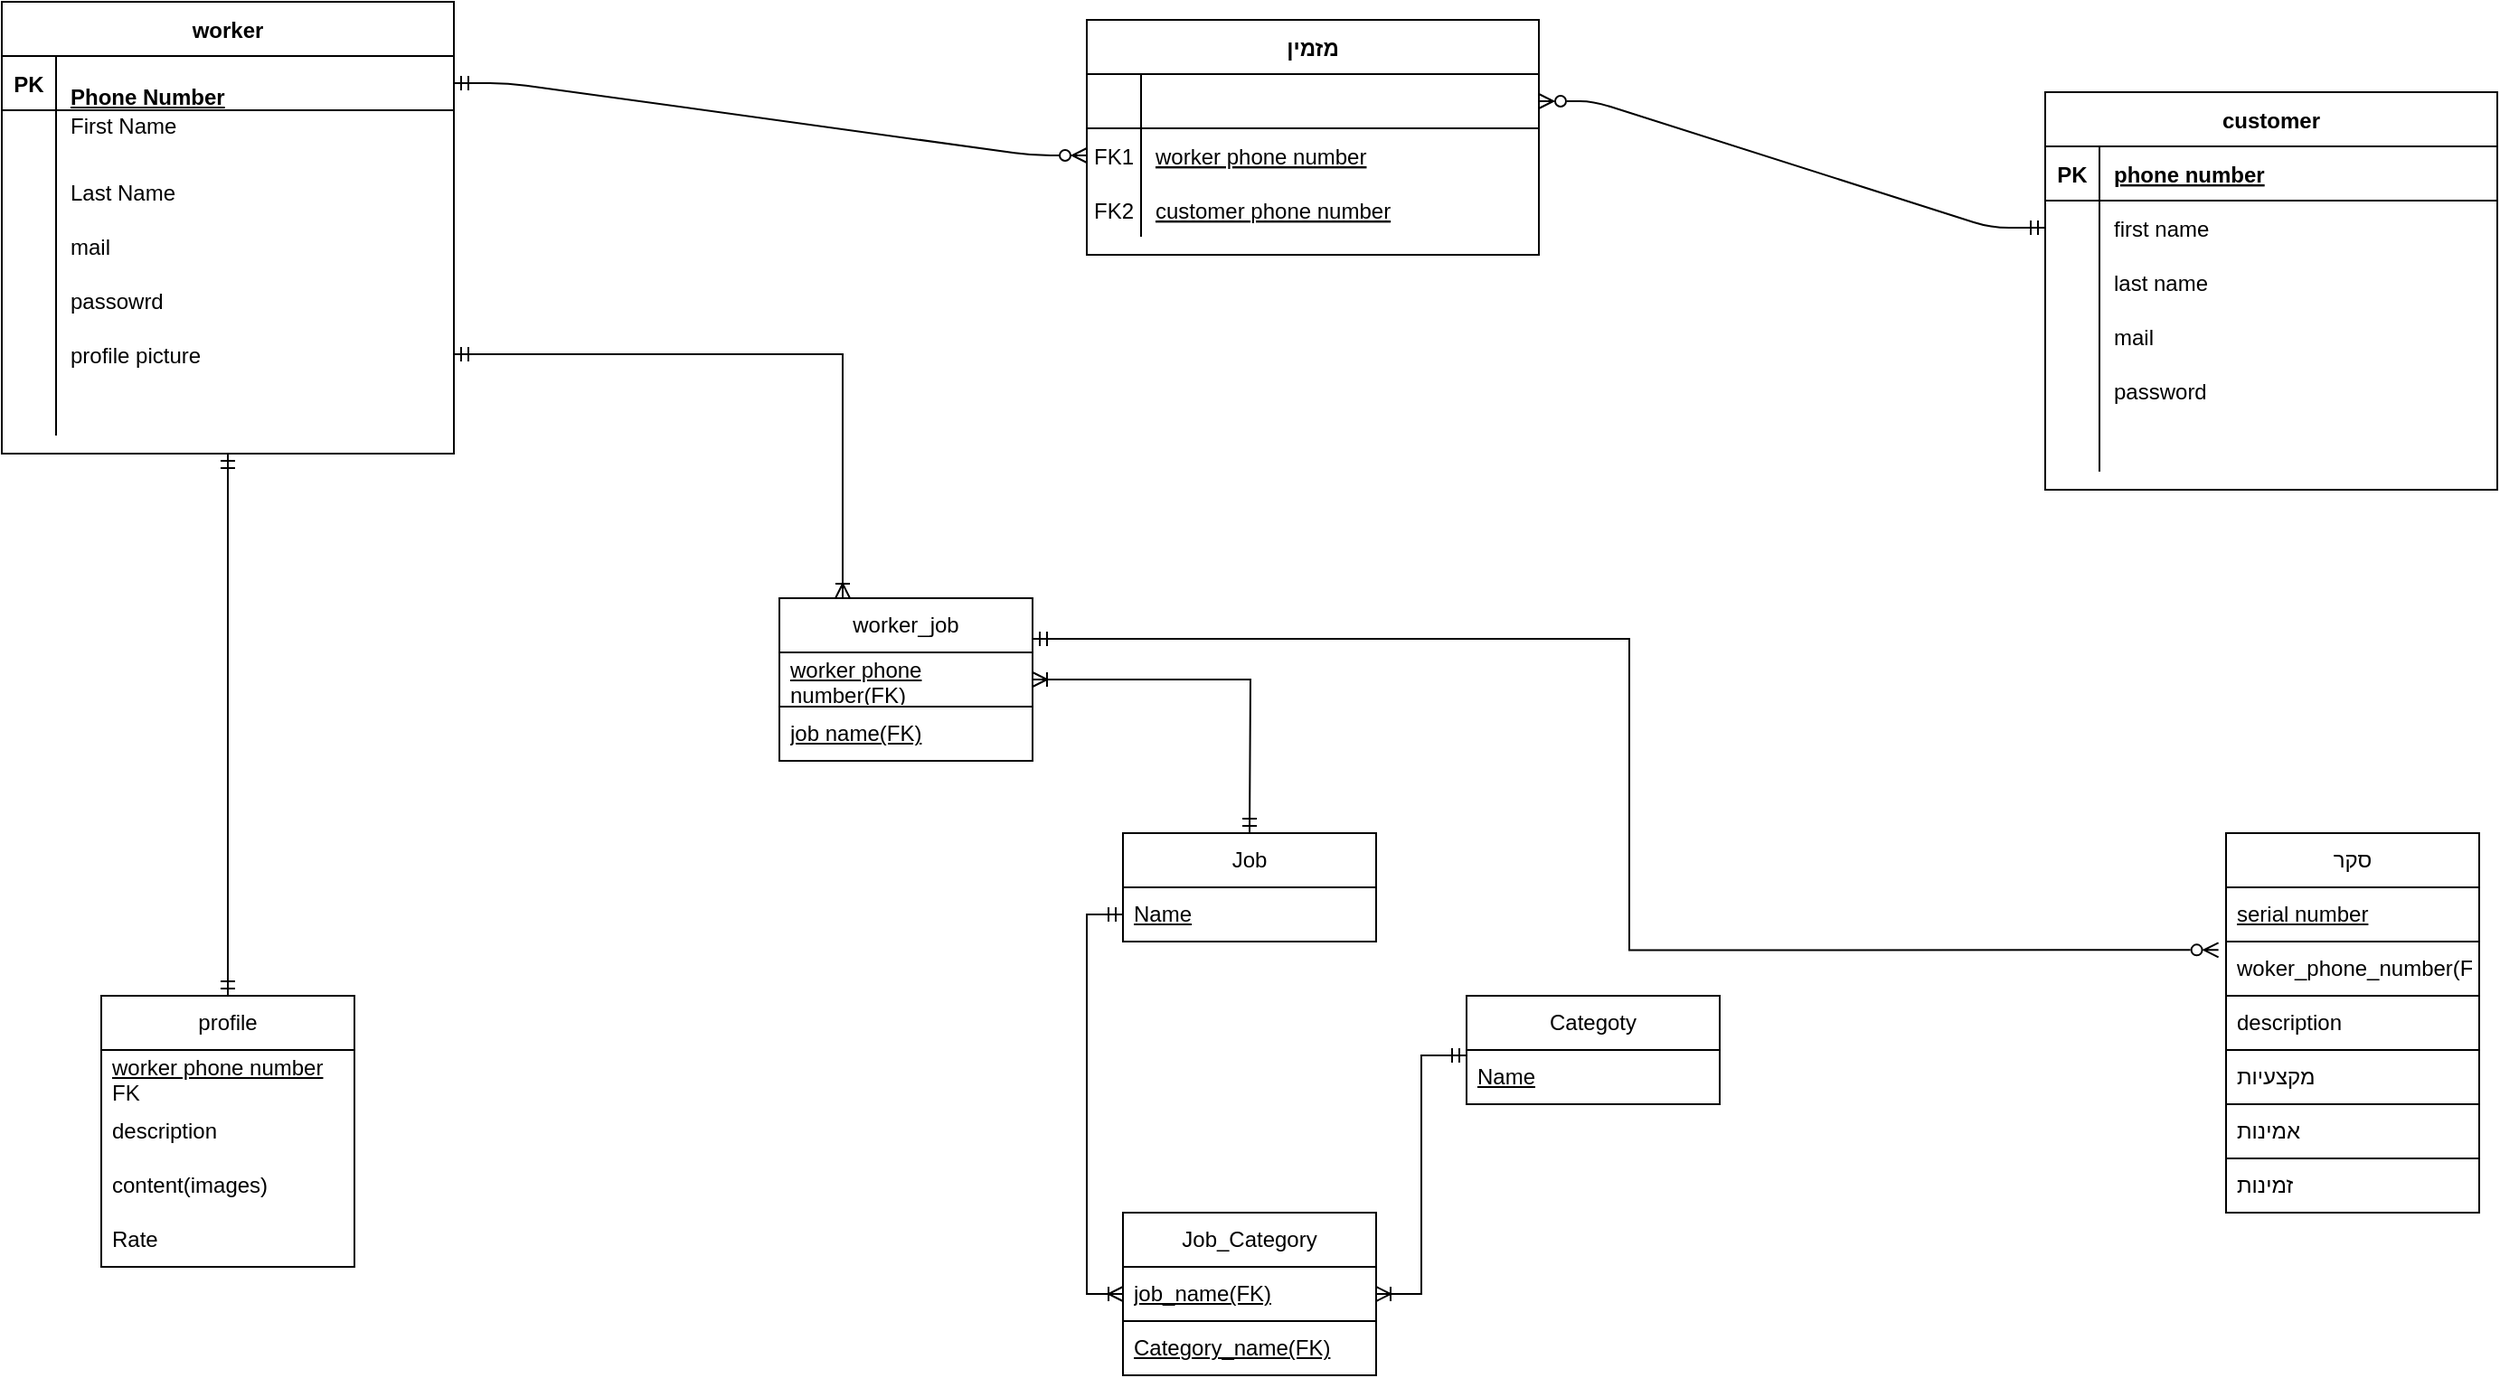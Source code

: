 <mxfile version="22.1.16" type="device">
  <diagram name="Page-1" id="ljNQnk6lkkMbkr0rkMWo">
    <mxGraphModel dx="1735" dy="1122" grid="1" gridSize="10" guides="1" tooltips="1" connect="1" arrows="1" fold="1" page="1" pageScale="1" pageWidth="850" pageHeight="1100" math="0" shadow="0">
      <root>
        <mxCell id="0" />
        <mxCell id="1" parent="0" />
        <mxCell id="Fknyh1bCCvFymqakFGHe-1" value="" style="edgeStyle=entityRelationEdgeStyle;endArrow=ERzeroToMany;startArrow=ERmandOne;endFill=1;startFill=0;" parent="1" source="Fknyh1bCCvFymqakFGHe-34" target="Fknyh1bCCvFymqakFGHe-7" edge="1">
          <mxGeometry width="100" height="100" relative="1" as="geometry">
            <mxPoint x="340" y="720" as="sourcePoint" />
            <mxPoint x="440" y="620" as="targetPoint" />
          </mxGeometry>
        </mxCell>
        <mxCell id="Fknyh1bCCvFymqakFGHe-2" value="" style="edgeStyle=entityRelationEdgeStyle;endArrow=ERmandOne;startArrow=ERzeroToMany;endFill=0;startFill=0;" parent="1" source="Fknyh1bCCvFymqakFGHe-4" target="Fknyh1bCCvFymqakFGHe-17" edge="1">
          <mxGeometry width="100" height="100" relative="1" as="geometry">
            <mxPoint x="400" y="180" as="sourcePoint" />
            <mxPoint x="460" y="205" as="targetPoint" />
          </mxGeometry>
        </mxCell>
        <mxCell id="Fknyh1bCCvFymqakFGHe-3" value="מזמין" style="shape=table;startSize=30;container=1;collapsible=1;childLayout=tableLayout;fixedRows=1;rowLines=0;fontStyle=1;align=center;resizeLast=1;" parent="1" vertex="1">
          <mxGeometry x="630" y="100" width="250" height="130" as="geometry" />
        </mxCell>
        <mxCell id="Fknyh1bCCvFymqakFGHe-4" value="" style="shape=partialRectangle;collapsible=0;dropTarget=0;pointerEvents=0;fillColor=none;points=[[0,0.5],[1,0.5]];portConstraint=eastwest;top=0;left=0;right=0;bottom=1;" parent="Fknyh1bCCvFymqakFGHe-3" vertex="1">
          <mxGeometry y="30" width="250" height="30" as="geometry" />
        </mxCell>
        <mxCell id="Fknyh1bCCvFymqakFGHe-5" value="" style="shape=partialRectangle;overflow=hidden;connectable=0;fillColor=none;top=0;left=0;bottom=0;right=0;fontStyle=1;" parent="Fknyh1bCCvFymqakFGHe-4" vertex="1">
          <mxGeometry width="30" height="30" as="geometry">
            <mxRectangle width="30" height="30" as="alternateBounds" />
          </mxGeometry>
        </mxCell>
        <mxCell id="Fknyh1bCCvFymqakFGHe-6" value="" style="shape=partialRectangle;overflow=hidden;connectable=0;fillColor=none;top=0;left=0;bottom=0;right=0;align=left;spacingLeft=6;fontStyle=5;" parent="Fknyh1bCCvFymqakFGHe-4" vertex="1">
          <mxGeometry x="30" width="220" height="30" as="geometry">
            <mxRectangle width="220" height="30" as="alternateBounds" />
          </mxGeometry>
        </mxCell>
        <mxCell id="Fknyh1bCCvFymqakFGHe-7" value="" style="shape=partialRectangle;collapsible=0;dropTarget=0;pointerEvents=0;fillColor=none;points=[[0,0.5],[1,0.5]];portConstraint=eastwest;top=0;left=0;right=0;bottom=0;" parent="Fknyh1bCCvFymqakFGHe-3" vertex="1">
          <mxGeometry y="60" width="250" height="30" as="geometry" />
        </mxCell>
        <mxCell id="Fknyh1bCCvFymqakFGHe-8" value="FK1" style="shape=partialRectangle;overflow=hidden;connectable=0;fillColor=none;top=0;left=0;bottom=0;right=0;" parent="Fknyh1bCCvFymqakFGHe-7" vertex="1">
          <mxGeometry width="30" height="30" as="geometry">
            <mxRectangle width="30" height="30" as="alternateBounds" />
          </mxGeometry>
        </mxCell>
        <mxCell id="Fknyh1bCCvFymqakFGHe-9" value="worker phone number" style="shape=partialRectangle;overflow=hidden;connectable=0;fillColor=none;top=0;left=0;bottom=0;right=0;align=left;spacingLeft=6;fontStyle=4" parent="Fknyh1bCCvFymqakFGHe-7" vertex="1">
          <mxGeometry x="30" width="220" height="30" as="geometry">
            <mxRectangle width="220" height="30" as="alternateBounds" />
          </mxGeometry>
        </mxCell>
        <mxCell id="Fknyh1bCCvFymqakFGHe-10" value="" style="shape=partialRectangle;collapsible=0;dropTarget=0;pointerEvents=0;fillColor=none;points=[[0,0.5],[1,0.5]];portConstraint=eastwest;top=0;left=0;right=0;bottom=0;" parent="Fknyh1bCCvFymqakFGHe-3" vertex="1">
          <mxGeometry y="90" width="250" height="30" as="geometry" />
        </mxCell>
        <mxCell id="Fknyh1bCCvFymqakFGHe-11" value="FK2" style="shape=partialRectangle;overflow=hidden;connectable=0;fillColor=none;top=0;left=0;bottom=0;right=0;" parent="Fknyh1bCCvFymqakFGHe-10" vertex="1">
          <mxGeometry width="30" height="30" as="geometry">
            <mxRectangle width="30" height="30" as="alternateBounds" />
          </mxGeometry>
        </mxCell>
        <mxCell id="Fknyh1bCCvFymqakFGHe-12" value="customer phone number" style="shape=partialRectangle;overflow=hidden;connectable=0;fillColor=none;top=0;left=0;bottom=0;right=0;align=left;spacingLeft=6;fontStyle=4" parent="Fknyh1bCCvFymqakFGHe-10" vertex="1">
          <mxGeometry x="30" width="220" height="30" as="geometry">
            <mxRectangle width="220" height="30" as="alternateBounds" />
          </mxGeometry>
        </mxCell>
        <mxCell id="Fknyh1bCCvFymqakFGHe-13" value="customer" style="shape=table;startSize=30;container=1;collapsible=1;childLayout=tableLayout;fixedRows=1;rowLines=0;fontStyle=1;align=center;resizeLast=1;" parent="1" vertex="1">
          <mxGeometry x="1160" y="140" width="250" height="220" as="geometry" />
        </mxCell>
        <mxCell id="Fknyh1bCCvFymqakFGHe-14" value="" style="shape=partialRectangle;collapsible=0;dropTarget=0;pointerEvents=0;fillColor=none;points=[[0,0.5],[1,0.5]];portConstraint=eastwest;top=0;left=0;right=0;bottom=1;" parent="Fknyh1bCCvFymqakFGHe-13" vertex="1">
          <mxGeometry y="30" width="250" height="30" as="geometry" />
        </mxCell>
        <mxCell id="Fknyh1bCCvFymqakFGHe-15" value="PK" style="shape=partialRectangle;overflow=hidden;connectable=0;fillColor=none;top=0;left=0;bottom=0;right=0;fontStyle=1;" parent="Fknyh1bCCvFymqakFGHe-14" vertex="1">
          <mxGeometry width="30" height="30" as="geometry">
            <mxRectangle width="30" height="30" as="alternateBounds" />
          </mxGeometry>
        </mxCell>
        <mxCell id="Fknyh1bCCvFymqakFGHe-16" value="phone number" style="shape=partialRectangle;overflow=hidden;connectable=0;fillColor=none;top=0;left=0;bottom=0;right=0;align=left;spacingLeft=6;fontStyle=5;" parent="Fknyh1bCCvFymqakFGHe-14" vertex="1">
          <mxGeometry x="30" width="220" height="30" as="geometry">
            <mxRectangle width="220" height="30" as="alternateBounds" />
          </mxGeometry>
        </mxCell>
        <mxCell id="Fknyh1bCCvFymqakFGHe-17" value="" style="shape=partialRectangle;collapsible=0;dropTarget=0;pointerEvents=0;fillColor=none;points=[[0,0.5],[1,0.5]];portConstraint=eastwest;top=0;left=0;right=0;bottom=0;" parent="Fknyh1bCCvFymqakFGHe-13" vertex="1">
          <mxGeometry y="60" width="250" height="30" as="geometry" />
        </mxCell>
        <mxCell id="Fknyh1bCCvFymqakFGHe-18" value="" style="shape=partialRectangle;overflow=hidden;connectable=0;fillColor=none;top=0;left=0;bottom=0;right=0;" parent="Fknyh1bCCvFymqakFGHe-17" vertex="1">
          <mxGeometry width="30" height="30" as="geometry">
            <mxRectangle width="30" height="30" as="alternateBounds" />
          </mxGeometry>
        </mxCell>
        <mxCell id="Fknyh1bCCvFymqakFGHe-19" value="first name" style="shape=partialRectangle;overflow=hidden;connectable=0;fillColor=none;top=0;left=0;bottom=0;right=0;align=left;spacingLeft=6;" parent="Fknyh1bCCvFymqakFGHe-17" vertex="1">
          <mxGeometry x="30" width="220" height="30" as="geometry">
            <mxRectangle width="220" height="30" as="alternateBounds" />
          </mxGeometry>
        </mxCell>
        <mxCell id="Fknyh1bCCvFymqakFGHe-20" value="" style="shape=partialRectangle;collapsible=0;dropTarget=0;pointerEvents=0;fillColor=none;points=[[0,0.5],[1,0.5]];portConstraint=eastwest;top=0;left=0;right=0;bottom=0;" parent="Fknyh1bCCvFymqakFGHe-13" vertex="1">
          <mxGeometry y="90" width="250" height="30" as="geometry" />
        </mxCell>
        <mxCell id="Fknyh1bCCvFymqakFGHe-21" value="" style="shape=partialRectangle;overflow=hidden;connectable=0;fillColor=none;top=0;left=0;bottom=0;right=0;" parent="Fknyh1bCCvFymqakFGHe-20" vertex="1">
          <mxGeometry width="30" height="30" as="geometry">
            <mxRectangle width="30" height="30" as="alternateBounds" />
          </mxGeometry>
        </mxCell>
        <mxCell id="Fknyh1bCCvFymqakFGHe-22" value="last name" style="shape=partialRectangle;overflow=hidden;connectable=0;fillColor=none;top=0;left=0;bottom=0;right=0;align=left;spacingLeft=6;" parent="Fknyh1bCCvFymqakFGHe-20" vertex="1">
          <mxGeometry x="30" width="220" height="30" as="geometry">
            <mxRectangle width="220" height="30" as="alternateBounds" />
          </mxGeometry>
        </mxCell>
        <mxCell id="Fknyh1bCCvFymqakFGHe-23" value="" style="shape=partialRectangle;collapsible=0;dropTarget=0;pointerEvents=0;fillColor=none;points=[[0,0.5],[1,0.5]];portConstraint=eastwest;top=0;left=0;right=0;bottom=0;" parent="Fknyh1bCCvFymqakFGHe-13" vertex="1">
          <mxGeometry y="120" width="250" height="30" as="geometry" />
        </mxCell>
        <mxCell id="Fknyh1bCCvFymqakFGHe-24" value="" style="shape=partialRectangle;overflow=hidden;connectable=0;fillColor=none;top=0;left=0;bottom=0;right=0;" parent="Fknyh1bCCvFymqakFGHe-23" vertex="1">
          <mxGeometry width="30" height="30" as="geometry">
            <mxRectangle width="30" height="30" as="alternateBounds" />
          </mxGeometry>
        </mxCell>
        <mxCell id="Fknyh1bCCvFymqakFGHe-25" value="mail" style="shape=partialRectangle;overflow=hidden;connectable=0;fillColor=none;top=0;left=0;bottom=0;right=0;align=left;spacingLeft=6;" parent="Fknyh1bCCvFymqakFGHe-23" vertex="1">
          <mxGeometry x="30" width="220" height="30" as="geometry">
            <mxRectangle width="220" height="30" as="alternateBounds" />
          </mxGeometry>
        </mxCell>
        <mxCell id="Fknyh1bCCvFymqakFGHe-26" value="" style="shape=partialRectangle;collapsible=0;dropTarget=0;pointerEvents=0;fillColor=none;points=[[0,0.5],[1,0.5]];portConstraint=eastwest;top=0;left=0;right=0;bottom=0;" parent="Fknyh1bCCvFymqakFGHe-13" vertex="1">
          <mxGeometry y="150" width="250" height="30" as="geometry" />
        </mxCell>
        <mxCell id="Fknyh1bCCvFymqakFGHe-27" value="" style="shape=partialRectangle;overflow=hidden;connectable=0;fillColor=none;top=0;left=0;bottom=0;right=0;" parent="Fknyh1bCCvFymqakFGHe-26" vertex="1">
          <mxGeometry width="30" height="30" as="geometry">
            <mxRectangle width="30" height="30" as="alternateBounds" />
          </mxGeometry>
        </mxCell>
        <mxCell id="Fknyh1bCCvFymqakFGHe-28" value="password" style="shape=partialRectangle;overflow=hidden;connectable=0;fillColor=none;top=0;left=0;bottom=0;right=0;align=left;spacingLeft=6;" parent="Fknyh1bCCvFymqakFGHe-26" vertex="1">
          <mxGeometry x="30" width="220" height="30" as="geometry">
            <mxRectangle width="220" height="30" as="alternateBounds" />
          </mxGeometry>
        </mxCell>
        <mxCell id="Fknyh1bCCvFymqakFGHe-29" value="" style="shape=partialRectangle;collapsible=0;dropTarget=0;pointerEvents=0;fillColor=none;points=[[0,0.5],[1,0.5]];portConstraint=eastwest;top=0;left=0;right=0;bottom=0;" parent="Fknyh1bCCvFymqakFGHe-13" vertex="1">
          <mxGeometry y="180" width="250" height="30" as="geometry" />
        </mxCell>
        <mxCell id="Fknyh1bCCvFymqakFGHe-30" value="" style="shape=partialRectangle;overflow=hidden;connectable=0;fillColor=none;top=0;left=0;bottom=0;right=0;" parent="Fknyh1bCCvFymqakFGHe-29" vertex="1">
          <mxGeometry width="30" height="30" as="geometry">
            <mxRectangle width="30" height="30" as="alternateBounds" />
          </mxGeometry>
        </mxCell>
        <mxCell id="Fknyh1bCCvFymqakFGHe-31" value="" style="shape=partialRectangle;overflow=hidden;connectable=0;fillColor=none;top=0;left=0;bottom=0;right=0;align=left;spacingLeft=6;" parent="Fknyh1bCCvFymqakFGHe-29" vertex="1">
          <mxGeometry x="30" width="220" height="30" as="geometry">
            <mxRectangle width="220" height="30" as="alternateBounds" />
          </mxGeometry>
        </mxCell>
        <mxCell id="Fknyh1bCCvFymqakFGHe-32" style="edgeStyle=orthogonalEdgeStyle;rounded=0;orthogonalLoop=1;jettySize=auto;html=1;exitX=0.5;exitY=1;exitDx=0;exitDy=0;startArrow=ERmandOne;startFill=0;endArrow=ERmandOne;endFill=0;entryX=0.5;entryY=0;entryDx=0;entryDy=0;" parent="1" source="Fknyh1bCCvFymqakFGHe-33" target="Fknyh1bCCvFymqakFGHe-55" edge="1">
          <mxGeometry relative="1" as="geometry">
            <mxPoint x="320" y="610" as="targetPoint" />
          </mxGeometry>
        </mxCell>
        <mxCell id="Fknyh1bCCvFymqakFGHe-33" value="worker" style="shape=table;startSize=30;container=1;collapsible=1;childLayout=tableLayout;fixedRows=1;rowLines=0;fontStyle=1;align=center;resizeLast=1;" parent="1" vertex="1">
          <mxGeometry x="30" y="90" width="250" height="250" as="geometry" />
        </mxCell>
        <mxCell id="Fknyh1bCCvFymqakFGHe-34" value="" style="shape=partialRectangle;collapsible=0;dropTarget=0;pointerEvents=0;fillColor=none;points=[[0,0.5],[1,0.5]];portConstraint=eastwest;top=0;left=0;right=0;bottom=1;" parent="Fknyh1bCCvFymqakFGHe-33" vertex="1">
          <mxGeometry y="30" width="250" height="30" as="geometry" />
        </mxCell>
        <mxCell id="Fknyh1bCCvFymqakFGHe-35" value="PK" style="shape=partialRectangle;overflow=hidden;connectable=0;fillColor=none;top=0;left=0;bottom=0;right=0;fontStyle=1;" parent="Fknyh1bCCvFymqakFGHe-34" vertex="1">
          <mxGeometry width="30" height="30" as="geometry">
            <mxRectangle width="30" height="30" as="alternateBounds" />
          </mxGeometry>
        </mxCell>
        <mxCell id="Fknyh1bCCvFymqakFGHe-36" value="&#xa;Phone Number" style="shape=partialRectangle;overflow=hidden;connectable=0;fillColor=none;top=0;left=0;bottom=0;right=0;align=left;spacingLeft=6;fontStyle=5;" parent="Fknyh1bCCvFymqakFGHe-34" vertex="1">
          <mxGeometry x="30" width="220" height="30" as="geometry">
            <mxRectangle width="220" height="30" as="alternateBounds" />
          </mxGeometry>
        </mxCell>
        <mxCell id="Fknyh1bCCvFymqakFGHe-37" value="" style="shape=partialRectangle;collapsible=0;dropTarget=0;pointerEvents=0;fillColor=none;points=[[0,0.5],[1,0.5]];portConstraint=eastwest;top=0;left=0;right=0;bottom=0;" parent="Fknyh1bCCvFymqakFGHe-33" vertex="1">
          <mxGeometry y="60" width="250" height="30" as="geometry" />
        </mxCell>
        <mxCell id="Fknyh1bCCvFymqakFGHe-38" value="&#xa;&#xa;&#xa;&#xa;&#xa;&#xa;&#xa;" style="shape=partialRectangle;overflow=hidden;connectable=0;fillColor=none;top=0;left=0;bottom=0;right=0;" parent="Fknyh1bCCvFymqakFGHe-37" vertex="1">
          <mxGeometry width="30" height="30" as="geometry">
            <mxRectangle width="30" height="30" as="alternateBounds" />
          </mxGeometry>
        </mxCell>
        <mxCell id="Fknyh1bCCvFymqakFGHe-39" value="First Name    &#xa;&#xa;" style="shape=partialRectangle;overflow=hidden;connectable=0;fillColor=none;top=0;left=0;bottom=0;right=0;align=left;spacingLeft=6;" parent="Fknyh1bCCvFymqakFGHe-37" vertex="1">
          <mxGeometry x="30" width="220" height="30" as="geometry">
            <mxRectangle width="220" height="30" as="alternateBounds" />
          </mxGeometry>
        </mxCell>
        <mxCell id="Fknyh1bCCvFymqakFGHe-40" value="" style="shape=partialRectangle;collapsible=0;dropTarget=0;pointerEvents=0;fillColor=none;points=[[0,0.5],[1,0.5]];portConstraint=eastwest;top=0;left=0;right=0;bottom=0;" parent="Fknyh1bCCvFymqakFGHe-33" vertex="1">
          <mxGeometry y="90" width="250" height="30" as="geometry" />
        </mxCell>
        <mxCell id="Fknyh1bCCvFymqakFGHe-41" value="&#xa;&#xa;&#xa;&#xa;&#xa;&#xa;&#xa;" style="shape=partialRectangle;overflow=hidden;connectable=0;fillColor=none;top=0;left=0;bottom=0;right=0;" parent="Fknyh1bCCvFymqakFGHe-40" vertex="1">
          <mxGeometry width="30" height="30" as="geometry">
            <mxRectangle width="30" height="30" as="alternateBounds" />
          </mxGeometry>
        </mxCell>
        <mxCell id="Fknyh1bCCvFymqakFGHe-42" value="Last Name" style="shape=partialRectangle;overflow=hidden;connectable=0;fillColor=none;top=0;left=0;bottom=0;right=0;align=left;spacingLeft=6;" parent="Fknyh1bCCvFymqakFGHe-40" vertex="1">
          <mxGeometry x="30" width="220" height="30" as="geometry">
            <mxRectangle width="220" height="30" as="alternateBounds" />
          </mxGeometry>
        </mxCell>
        <mxCell id="Fknyh1bCCvFymqakFGHe-43" value="" style="shape=partialRectangle;collapsible=0;dropTarget=0;pointerEvents=0;fillColor=none;points=[[0,0.5],[1,0.5]];portConstraint=eastwest;top=0;left=0;right=0;bottom=0;" parent="Fknyh1bCCvFymqakFGHe-33" vertex="1">
          <mxGeometry y="120" width="250" height="30" as="geometry" />
        </mxCell>
        <mxCell id="Fknyh1bCCvFymqakFGHe-44" value="&#xa;&#xa;&#xa;&#xa;&#xa;&#xa;&#xa;" style="shape=partialRectangle;overflow=hidden;connectable=0;fillColor=none;top=0;left=0;bottom=0;right=0;" parent="Fknyh1bCCvFymqakFGHe-43" vertex="1">
          <mxGeometry width="30" height="30" as="geometry">
            <mxRectangle width="30" height="30" as="alternateBounds" />
          </mxGeometry>
        </mxCell>
        <mxCell id="Fknyh1bCCvFymqakFGHe-45" value="mail " style="shape=partialRectangle;overflow=hidden;connectable=0;fillColor=none;top=0;left=0;bottom=0;right=0;align=left;spacingLeft=6;" parent="Fknyh1bCCvFymqakFGHe-43" vertex="1">
          <mxGeometry x="30" width="220" height="30" as="geometry">
            <mxRectangle width="220" height="30" as="alternateBounds" />
          </mxGeometry>
        </mxCell>
        <mxCell id="Fknyh1bCCvFymqakFGHe-46" value="" style="shape=partialRectangle;collapsible=0;dropTarget=0;pointerEvents=0;fillColor=none;points=[[0,0.5],[1,0.5]];portConstraint=eastwest;top=0;left=0;right=0;bottom=0;" parent="Fknyh1bCCvFymqakFGHe-33" vertex="1">
          <mxGeometry y="150" width="250" height="30" as="geometry" />
        </mxCell>
        <mxCell id="Fknyh1bCCvFymqakFGHe-47" value="&#xa;&#xa;&#xa;&#xa;&#xa;&#xa;&#xa;" style="shape=partialRectangle;overflow=hidden;connectable=0;fillColor=none;top=0;left=0;bottom=0;right=0;" parent="Fknyh1bCCvFymqakFGHe-46" vertex="1">
          <mxGeometry width="30" height="30" as="geometry">
            <mxRectangle width="30" height="30" as="alternateBounds" />
          </mxGeometry>
        </mxCell>
        <mxCell id="Fknyh1bCCvFymqakFGHe-48" value="passowrd" style="shape=partialRectangle;overflow=hidden;connectable=0;fillColor=none;top=0;left=0;bottom=0;right=0;align=left;spacingLeft=6;" parent="Fknyh1bCCvFymqakFGHe-46" vertex="1">
          <mxGeometry x="30" width="220" height="30" as="geometry">
            <mxRectangle width="220" height="30" as="alternateBounds" />
          </mxGeometry>
        </mxCell>
        <mxCell id="Fknyh1bCCvFymqakFGHe-49" value="" style="shape=partialRectangle;collapsible=0;dropTarget=0;pointerEvents=0;fillColor=none;points=[[0,0.5],[1,0.5]];portConstraint=eastwest;top=0;left=0;right=0;bottom=0;" parent="Fknyh1bCCvFymqakFGHe-33" vertex="1">
          <mxGeometry y="180" width="250" height="30" as="geometry" />
        </mxCell>
        <mxCell id="Fknyh1bCCvFymqakFGHe-50" value="&#xa;&#xa;&#xa;&#xa;&#xa;&#xa;&#xa;" style="shape=partialRectangle;overflow=hidden;connectable=0;fillColor=none;top=0;left=0;bottom=0;right=0;" parent="Fknyh1bCCvFymqakFGHe-49" vertex="1">
          <mxGeometry width="30" height="30" as="geometry">
            <mxRectangle width="30" height="30" as="alternateBounds" />
          </mxGeometry>
        </mxCell>
        <mxCell id="Fknyh1bCCvFymqakFGHe-51" value="profile picture" style="shape=partialRectangle;overflow=hidden;connectable=0;fillColor=none;top=0;left=0;bottom=0;right=0;align=left;spacingLeft=6;" parent="Fknyh1bCCvFymqakFGHe-49" vertex="1">
          <mxGeometry x="30" width="220" height="30" as="geometry">
            <mxRectangle width="220" height="30" as="alternateBounds" />
          </mxGeometry>
        </mxCell>
        <mxCell id="Fknyh1bCCvFymqakFGHe-52" value="" style="shape=partialRectangle;collapsible=0;dropTarget=0;pointerEvents=0;fillColor=none;points=[[0,0.5],[1,0.5]];portConstraint=eastwest;top=0;left=0;right=0;bottom=0;" parent="Fknyh1bCCvFymqakFGHe-33" vertex="1">
          <mxGeometry y="210" width="250" height="30" as="geometry" />
        </mxCell>
        <mxCell id="Fknyh1bCCvFymqakFGHe-53" value="&#xa;&#xa;&#xa;&#xa;&#xa;&#xa;&#xa;" style="shape=partialRectangle;overflow=hidden;connectable=0;fillColor=none;top=0;left=0;bottom=0;right=0;" parent="Fknyh1bCCvFymqakFGHe-52" vertex="1">
          <mxGeometry width="30" height="30" as="geometry">
            <mxRectangle width="30" height="30" as="alternateBounds" />
          </mxGeometry>
        </mxCell>
        <mxCell id="Fknyh1bCCvFymqakFGHe-54" value="" style="shape=partialRectangle;overflow=hidden;connectable=0;fillColor=none;top=0;left=0;bottom=0;right=0;align=left;spacingLeft=6;" parent="Fknyh1bCCvFymqakFGHe-52" vertex="1">
          <mxGeometry x="30" width="220" height="30" as="geometry">
            <mxRectangle width="220" height="30" as="alternateBounds" />
          </mxGeometry>
        </mxCell>
        <mxCell id="Fknyh1bCCvFymqakFGHe-55" value="profile" style="swimlane;fontStyle=0;childLayout=stackLayout;horizontal=1;startSize=30;horizontalStack=0;resizeParent=1;resizeParentMax=0;resizeLast=0;collapsible=1;marginBottom=0;whiteSpace=wrap;html=1;" parent="1" vertex="1">
          <mxGeometry x="85" y="640" width="140" height="150" as="geometry" />
        </mxCell>
        <mxCell id="Fknyh1bCCvFymqakFGHe-56" value="&lt;u&gt;worker phone number FK&lt;/u&gt;" style="text;strokeColor=none;fillColor=none;align=left;verticalAlign=middle;spacingLeft=4;spacingRight=4;overflow=hidden;points=[[0,0.5],[1,0.5]];portConstraint=eastwest;rotatable=0;whiteSpace=wrap;html=1;" parent="Fknyh1bCCvFymqakFGHe-55" vertex="1">
          <mxGeometry y="30" width="140" height="30" as="geometry" />
        </mxCell>
        <mxCell id="Fknyh1bCCvFymqakFGHe-57" value="description" style="text;strokeColor=none;fillColor=none;align=left;verticalAlign=middle;spacingLeft=4;spacingRight=4;overflow=hidden;points=[[0,0.5],[1,0.5]];portConstraint=eastwest;rotatable=0;whiteSpace=wrap;html=1;" parent="Fknyh1bCCvFymqakFGHe-55" vertex="1">
          <mxGeometry y="60" width="140" height="30" as="geometry" />
        </mxCell>
        <mxCell id="Fknyh1bCCvFymqakFGHe-58" value="content(images)" style="text;strokeColor=none;fillColor=none;align=left;verticalAlign=middle;spacingLeft=4;spacingRight=4;overflow=hidden;points=[[0,0.5],[1,0.5]];portConstraint=eastwest;rotatable=0;whiteSpace=wrap;html=1;" parent="Fknyh1bCCvFymqakFGHe-55" vertex="1">
          <mxGeometry y="90" width="140" height="30" as="geometry" />
        </mxCell>
        <mxCell id="Fknyh1bCCvFymqakFGHe-59" value="Rate" style="text;strokeColor=none;fillColor=none;align=left;verticalAlign=middle;spacingLeft=4;spacingRight=4;overflow=hidden;points=[[0,0.5],[1,0.5]];portConstraint=eastwest;rotatable=0;whiteSpace=wrap;html=1;" parent="Fknyh1bCCvFymqakFGHe-55" vertex="1">
          <mxGeometry y="120" width="140" height="30" as="geometry" />
        </mxCell>
        <mxCell id="Fknyh1bCCvFymqakFGHe-60" value="worker_job" style="swimlane;fontStyle=0;childLayout=stackLayout;horizontal=1;startSize=30;horizontalStack=0;resizeParent=1;resizeParentMax=0;resizeLast=0;collapsible=1;marginBottom=0;whiteSpace=wrap;html=1;" parent="1" vertex="1">
          <mxGeometry x="460" y="420" width="140" height="90" as="geometry" />
        </mxCell>
        <mxCell id="Fknyh1bCCvFymqakFGHe-61" style="edgeStyle=orthogonalEdgeStyle;rounded=0;orthogonalLoop=1;jettySize=auto;html=1;exitX=1;exitY=0.5;exitDx=0;exitDy=0;startArrow=ERoneToMany;startFill=0;endArrow=ERmandOne;endFill=0;" parent="Fknyh1bCCvFymqakFGHe-60" source="Fknyh1bCCvFymqakFGHe-62" edge="1">
          <mxGeometry relative="1" as="geometry">
            <mxPoint x="260" y="130" as="targetPoint" />
          </mxGeometry>
        </mxCell>
        <mxCell id="Fknyh1bCCvFymqakFGHe-62" value="&lt;u&gt;worker phone number(FK)&lt;/u&gt;" style="text;strokeColor=none;fillColor=none;align=left;verticalAlign=middle;spacingLeft=4;spacingRight=4;overflow=hidden;points=[[0,0.5],[1,0.5]];portConstraint=eastwest;rotatable=0;whiteSpace=wrap;html=1;" parent="Fknyh1bCCvFymqakFGHe-60" vertex="1">
          <mxGeometry y="30" width="140" height="30" as="geometry" />
        </mxCell>
        <mxCell id="Fknyh1bCCvFymqakFGHe-63" value="&lt;u&gt;job name(FK)&lt;/u&gt;" style="text;strokeColor=default;fillColor=none;align=left;verticalAlign=middle;spacingLeft=4;spacingRight=4;overflow=hidden;points=[[0,0.5],[1,0.5]];portConstraint=eastwest;rotatable=0;whiteSpace=wrap;html=1;" parent="Fknyh1bCCvFymqakFGHe-60" vertex="1">
          <mxGeometry y="60" width="140" height="30" as="geometry" />
        </mxCell>
        <mxCell id="Fknyh1bCCvFymqakFGHe-64" style="edgeStyle=orthogonalEdgeStyle;rounded=0;orthogonalLoop=1;jettySize=auto;html=1;exitX=1;exitY=0.5;exitDx=0;exitDy=0;entryX=0.25;entryY=0;entryDx=0;entryDy=0;endArrow=ERoneToMany;endFill=0;startArrow=ERmandOne;startFill=0;" parent="1" source="Fknyh1bCCvFymqakFGHe-49" target="Fknyh1bCCvFymqakFGHe-60" edge="1">
          <mxGeometry relative="1" as="geometry" />
        </mxCell>
        <mxCell id="Fknyh1bCCvFymqakFGHe-65" value="Job" style="swimlane;fontStyle=0;childLayout=stackLayout;horizontal=1;startSize=30;horizontalStack=0;resizeParent=1;resizeParentMax=0;resizeLast=0;collapsible=1;marginBottom=0;whiteSpace=wrap;html=1;" parent="1" vertex="1">
          <mxGeometry x="650" y="550" width="140" height="60" as="geometry" />
        </mxCell>
        <mxCell id="Fknyh1bCCvFymqakFGHe-66" value="&lt;u&gt;Name&lt;/u&gt;" style="text;strokeColor=none;fillColor=none;align=left;verticalAlign=middle;spacingLeft=4;spacingRight=4;overflow=hidden;points=[[0,0.5],[1,0.5]];portConstraint=eastwest;rotatable=0;whiteSpace=wrap;html=1;" parent="Fknyh1bCCvFymqakFGHe-65" vertex="1">
          <mxGeometry y="30" width="140" height="30" as="geometry" />
        </mxCell>
        <mxCell id="Fknyh1bCCvFymqakFGHe-67" value="Job_Category" style="swimlane;fontStyle=0;childLayout=stackLayout;horizontal=1;startSize=30;horizontalStack=0;resizeParent=1;resizeParentMax=0;resizeLast=0;collapsible=1;marginBottom=0;whiteSpace=wrap;html=1;" parent="1" vertex="1">
          <mxGeometry x="650" y="760" width="140" height="90" as="geometry" />
        </mxCell>
        <mxCell id="Fknyh1bCCvFymqakFGHe-68" value="&lt;u&gt;job_name(FK)&lt;/u&gt;" style="text;strokeColor=none;fillColor=none;align=left;verticalAlign=middle;spacingLeft=4;spacingRight=4;overflow=hidden;points=[[0,0.5],[1,0.5]];portConstraint=eastwest;rotatable=0;whiteSpace=wrap;html=1;" parent="Fknyh1bCCvFymqakFGHe-67" vertex="1">
          <mxGeometry y="30" width="140" height="30" as="geometry" />
        </mxCell>
        <mxCell id="Fknyh1bCCvFymqakFGHe-69" value="&lt;u&gt;Category_name(FK)&lt;/u&gt;" style="text;strokeColor=default;fillColor=none;align=left;verticalAlign=middle;spacingLeft=4;spacingRight=4;overflow=hidden;points=[[0,0.5],[1,0.5]];portConstraint=eastwest;rotatable=0;whiteSpace=wrap;html=1;" parent="Fknyh1bCCvFymqakFGHe-67" vertex="1">
          <mxGeometry y="60" width="140" height="30" as="geometry" />
        </mxCell>
        <mxCell id="Fknyh1bCCvFymqakFGHe-70" value="Categoty" style="swimlane;fontStyle=0;childLayout=stackLayout;horizontal=1;startSize=30;horizontalStack=0;resizeParent=1;resizeParentMax=0;resizeLast=0;collapsible=1;marginBottom=0;whiteSpace=wrap;html=1;" parent="1" vertex="1">
          <mxGeometry x="840" y="640" width="140" height="60" as="geometry" />
        </mxCell>
        <mxCell id="Fknyh1bCCvFymqakFGHe-71" value="&lt;u&gt;Name&lt;/u&gt;" style="text;strokeColor=none;fillColor=none;align=left;verticalAlign=middle;spacingLeft=4;spacingRight=4;overflow=hidden;points=[[0,0.5],[1,0.5]];portConstraint=eastwest;rotatable=0;whiteSpace=wrap;html=1;" parent="Fknyh1bCCvFymqakFGHe-70" vertex="1">
          <mxGeometry y="30" width="140" height="30" as="geometry" />
        </mxCell>
        <mxCell id="Fknyh1bCCvFymqakFGHe-72" style="edgeStyle=orthogonalEdgeStyle;rounded=0;orthogonalLoop=1;jettySize=auto;html=1;exitX=0;exitY=0.5;exitDx=0;exitDy=0;entryX=0;entryY=0.5;entryDx=0;entryDy=0;endArrow=ERoneToMany;endFill=0;startArrow=ERmandOne;startFill=0;" parent="1" source="Fknyh1bCCvFymqakFGHe-66" target="Fknyh1bCCvFymqakFGHe-68" edge="1">
          <mxGeometry relative="1" as="geometry" />
        </mxCell>
        <mxCell id="Fknyh1bCCvFymqakFGHe-73" style="edgeStyle=orthogonalEdgeStyle;rounded=0;orthogonalLoop=1;jettySize=auto;html=1;exitX=1;exitY=0.5;exitDx=0;exitDy=0;endArrow=ERmandOne;endFill=0;startArrow=ERoneToMany;startFill=0;entryX=0;entryY=0.1;entryDx=0;entryDy=0;entryPerimeter=0;" parent="1" source="Fknyh1bCCvFymqakFGHe-68" target="Fknyh1bCCvFymqakFGHe-71" edge="1">
          <mxGeometry relative="1" as="geometry">
            <mxPoint x="940" y="805" as="targetPoint" />
          </mxGeometry>
        </mxCell>
        <mxCell id="Fknyh1bCCvFymqakFGHe-74" value="סקר" style="swimlane;fontStyle=0;childLayout=stackLayout;horizontal=1;startSize=30;horizontalStack=0;resizeParent=1;resizeParentMax=0;resizeLast=0;collapsible=1;marginBottom=0;whiteSpace=wrap;html=1;" parent="1" vertex="1">
          <mxGeometry x="1260" y="550" width="140" height="210" as="geometry" />
        </mxCell>
        <mxCell id="Fknyh1bCCvFymqakFGHe-75" value="&lt;u&gt;serial number&lt;/u&gt;" style="text;strokeColor=none;fillColor=none;align=left;verticalAlign=middle;spacingLeft=4;spacingRight=4;overflow=hidden;points=[[0,0.5],[1,0.5]];portConstraint=eastwest;rotatable=0;whiteSpace=wrap;html=1;" parent="Fknyh1bCCvFymqakFGHe-74" vertex="1">
          <mxGeometry y="30" width="140" height="30" as="geometry" />
        </mxCell>
        <mxCell id="Fknyh1bCCvFymqakFGHe-76" value="woker_phone_number(FK)" style="text;strokeColor=default;fillColor=none;align=left;verticalAlign=middle;spacingLeft=4;spacingRight=4;overflow=hidden;points=[[0,0.5],[1,0.5]];portConstraint=eastwest;rotatable=0;whiteSpace=wrap;html=1;" parent="Fknyh1bCCvFymqakFGHe-74" vertex="1">
          <mxGeometry y="60" width="140" height="30" as="geometry" />
        </mxCell>
        <mxCell id="Fknyh1bCCvFymqakFGHe-77" value="description" style="text;strokeColor=default;fillColor=none;align=left;verticalAlign=middle;spacingLeft=4;spacingRight=4;overflow=hidden;points=[[0,0.5],[1,0.5]];portConstraint=eastwest;rotatable=0;whiteSpace=wrap;html=1;" parent="Fknyh1bCCvFymqakFGHe-74" vertex="1">
          <mxGeometry y="90" width="140" height="30" as="geometry" />
        </mxCell>
        <mxCell id="Fknyh1bCCvFymqakFGHe-78" value="מקצעיות" style="text;strokeColor=none;fillColor=none;align=left;verticalAlign=middle;spacingLeft=4;spacingRight=4;overflow=hidden;points=[[0,0.5],[1,0.5]];portConstraint=eastwest;rotatable=0;whiteSpace=wrap;html=1;" parent="Fknyh1bCCvFymqakFGHe-74" vertex="1">
          <mxGeometry y="120" width="140" height="30" as="geometry" />
        </mxCell>
        <mxCell id="Fknyh1bCCvFymqakFGHe-79" value="אמינות" style="text;strokeColor=default;fillColor=none;align=left;verticalAlign=middle;spacingLeft=4;spacingRight=4;overflow=hidden;points=[[0,0.5],[1,0.5]];portConstraint=eastwest;rotatable=0;whiteSpace=wrap;html=1;" parent="Fknyh1bCCvFymqakFGHe-74" vertex="1">
          <mxGeometry y="150" width="140" height="30" as="geometry" />
        </mxCell>
        <mxCell id="Fknyh1bCCvFymqakFGHe-80" value="זמינות" style="text;strokeColor=none;fillColor=none;align=left;verticalAlign=middle;spacingLeft=4;spacingRight=4;overflow=hidden;points=[[0,0.5],[1,0.5]];portConstraint=eastwest;rotatable=0;whiteSpace=wrap;html=1;" parent="Fknyh1bCCvFymqakFGHe-74" vertex="1">
          <mxGeometry y="180" width="140" height="30" as="geometry" />
        </mxCell>
        <mxCell id="Fknyh1bCCvFymqakFGHe-81" style="edgeStyle=orthogonalEdgeStyle;rounded=0;orthogonalLoop=1;jettySize=auto;html=1;exitX=-0.03;exitY=0.156;exitDx=0;exitDy=0;entryX=1;entryY=0.25;entryDx=0;entryDy=0;startArrow=ERzeroToMany;startFill=0;endArrow=ERmandOne;endFill=0;exitPerimeter=0;" parent="1" source="Fknyh1bCCvFymqakFGHe-76" target="Fknyh1bCCvFymqakFGHe-60" edge="1">
          <mxGeometry relative="1" as="geometry">
            <mxPoint x="950" y="400" as="targetPoint" />
          </mxGeometry>
        </mxCell>
      </root>
    </mxGraphModel>
  </diagram>
</mxfile>

